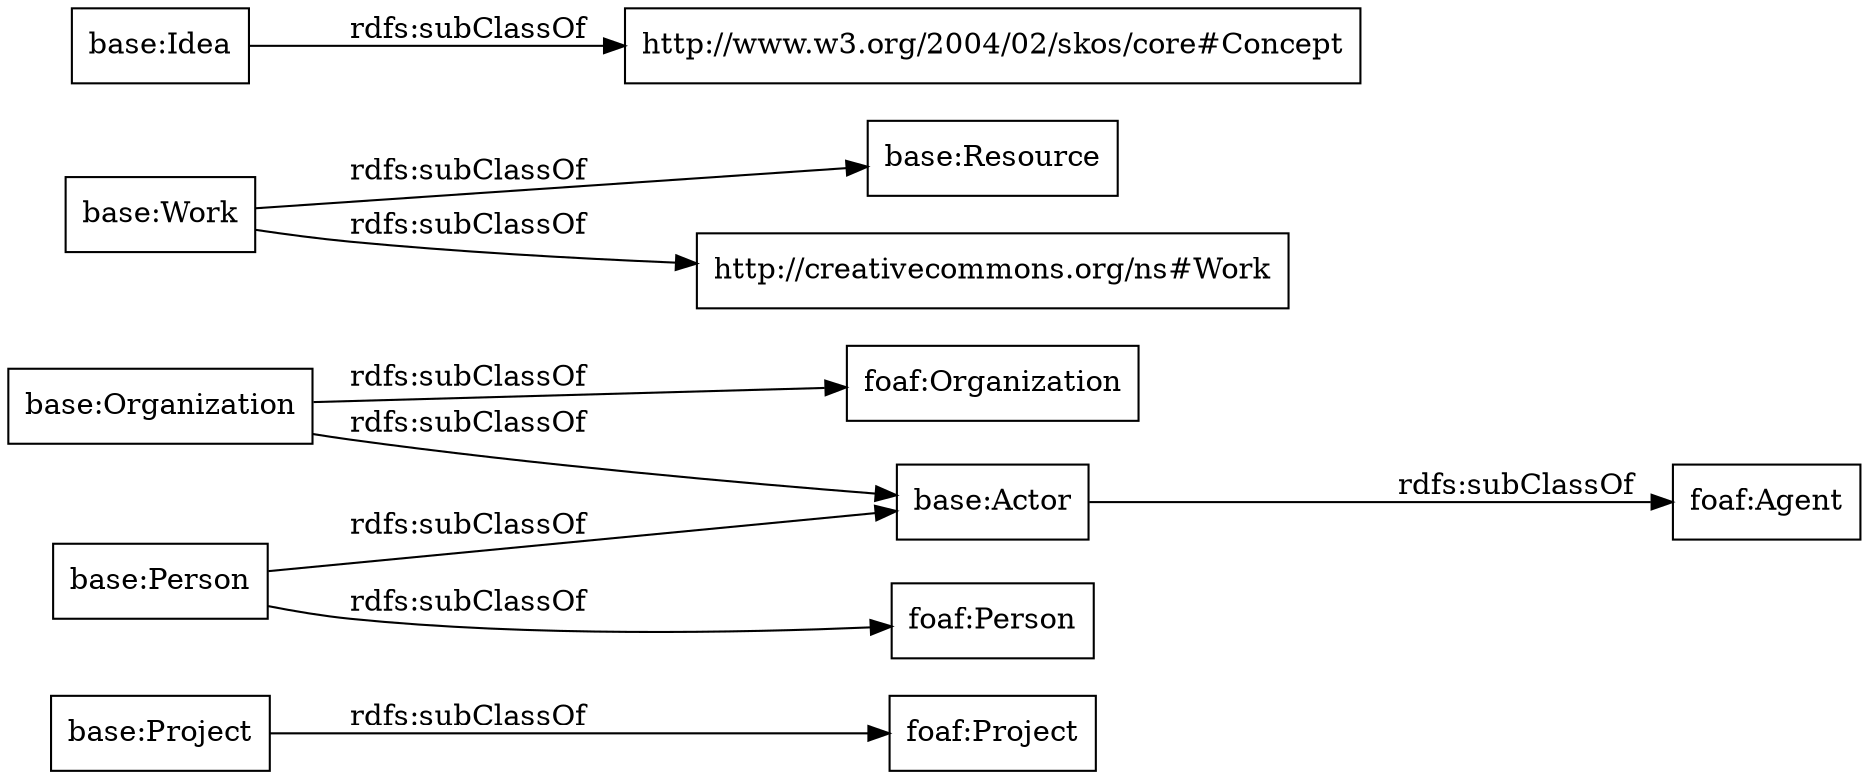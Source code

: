 digraph ar2dtool_diagram { 
rankdir=LR;
size="1000"
node [shape = rectangle, color="black"]; "foaf:Project" "foaf:Agent" "base:Organization" "base:Person" "base:Resource" "base:Work" "base:Idea" "foaf:Person" "foaf:Organization" "http://www.w3.org/2004/02/skos/core#Concept" "base:Actor" "base:Project" "http://creativecommons.org/ns#Work" ; /*classes style*/
	"base:Idea" -> "http://www.w3.org/2004/02/skos/core#Concept" [ label = "rdfs:subClassOf" ];
	"base:Project" -> "foaf:Project" [ label = "rdfs:subClassOf" ];
	"base:Actor" -> "foaf:Agent" [ label = "rdfs:subClassOf" ];
	"base:Person" -> "foaf:Person" [ label = "rdfs:subClassOf" ];
	"base:Person" -> "base:Actor" [ label = "rdfs:subClassOf" ];
	"base:Work" -> "base:Resource" [ label = "rdfs:subClassOf" ];
	"base:Work" -> "http://creativecommons.org/ns#Work" [ label = "rdfs:subClassOf" ];
	"base:Organization" -> "foaf:Organization" [ label = "rdfs:subClassOf" ];
	"base:Organization" -> "base:Actor" [ label = "rdfs:subClassOf" ];

}
